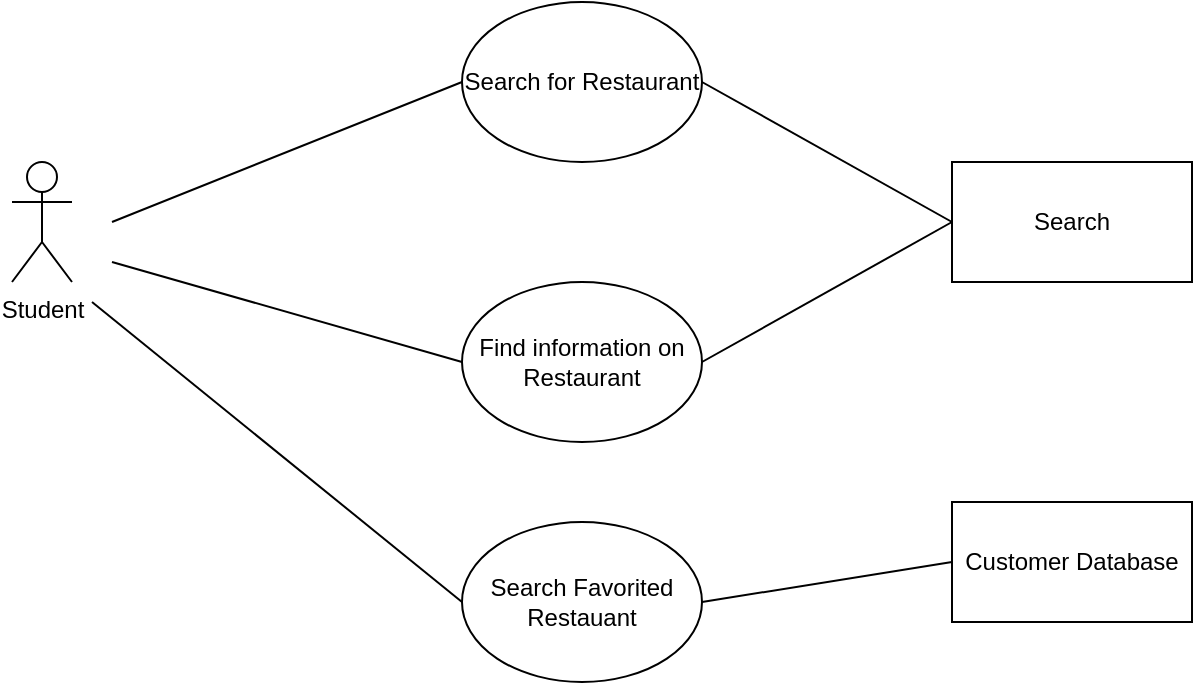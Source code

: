 <mxfile version="13.10.4" type="device"><diagram id="UmElRmRaNoaeStC5l9jI" name="Page-1"><mxGraphModel dx="1248" dy="625" grid="1" gridSize="10" guides="1" tooltips="1" connect="1" arrows="1" fold="1" page="1" pageScale="1" pageWidth="850" pageHeight="1100" math="0" shadow="0"><root><mxCell id="0"/><mxCell id="1" parent="0"/><mxCell id="3bkG34oCb0qPlOiA7RqX-1" value="Student" style="shape=umlActor;verticalLabelPosition=bottom;verticalAlign=top;html=1;outlineConnect=0;" vertex="1" parent="1"><mxGeometry x="140" y="270" width="30" height="60" as="geometry"/></mxCell><mxCell id="3bkG34oCb0qPlOiA7RqX-2" value="Search for Restaurant" style="ellipse;whiteSpace=wrap;html=1;" vertex="1" parent="1"><mxGeometry x="365" y="190" width="120" height="80" as="geometry"/></mxCell><mxCell id="3bkG34oCb0qPlOiA7RqX-3" value="Find information on Restaurant" style="ellipse;whiteSpace=wrap;html=1;" vertex="1" parent="1"><mxGeometry x="365" y="330" width="120" height="80" as="geometry"/></mxCell><mxCell id="3bkG34oCb0qPlOiA7RqX-4" value="Search" style="rounded=0;whiteSpace=wrap;html=1;" vertex="1" parent="1"><mxGeometry x="610" y="270" width="120" height="60" as="geometry"/></mxCell><mxCell id="3bkG34oCb0qPlOiA7RqX-5" value="Search Favorited Restauant" style="ellipse;whiteSpace=wrap;html=1;" vertex="1" parent="1"><mxGeometry x="365" y="450" width="120" height="80" as="geometry"/></mxCell><mxCell id="3bkG34oCb0qPlOiA7RqX-6" value="" style="endArrow=none;html=1;exitX=0;exitY=0.5;exitDx=0;exitDy=0;" edge="1" parent="1" source="3bkG34oCb0qPlOiA7RqX-5"><mxGeometry width="50" height="50" relative="1" as="geometry"><mxPoint x="400" y="460" as="sourcePoint"/><mxPoint x="180" y="340" as="targetPoint"/></mxGeometry></mxCell><mxCell id="3bkG34oCb0qPlOiA7RqX-7" value="" style="endArrow=none;html=1;exitX=0;exitY=0.5;exitDx=0;exitDy=0;" edge="1" parent="1" source="3bkG34oCb0qPlOiA7RqX-3"><mxGeometry width="50" height="50" relative="1" as="geometry"><mxPoint x="365" y="375" as="sourcePoint"/><mxPoint x="190" y="320" as="targetPoint"/></mxGeometry></mxCell><mxCell id="3bkG34oCb0qPlOiA7RqX-8" value="" style="endArrow=none;html=1;exitX=0;exitY=0.5;exitDx=0;exitDy=0;" edge="1" parent="1" source="3bkG34oCb0qPlOiA7RqX-2"><mxGeometry width="50" height="50" relative="1" as="geometry"><mxPoint x="365" y="240" as="sourcePoint"/><mxPoint x="190" y="300" as="targetPoint"/></mxGeometry></mxCell><mxCell id="3bkG34oCb0qPlOiA7RqX-9" value="" style="endArrow=none;html=1;exitX=0;exitY=0.5;exitDx=0;exitDy=0;entryX=1;entryY=0.5;entryDx=0;entryDy=0;" edge="1" parent="1" source="3bkG34oCb0qPlOiA7RqX-4" target="3bkG34oCb0qPlOiA7RqX-2"><mxGeometry width="50" height="50" relative="1" as="geometry"><mxPoint x="660" y="180" as="sourcePoint"/><mxPoint x="485" y="240" as="targetPoint"/></mxGeometry></mxCell><mxCell id="3bkG34oCb0qPlOiA7RqX-10" value="" style="endArrow=none;html=1;entryX=1;entryY=0.5;entryDx=0;entryDy=0;" edge="1" parent="1" target="3bkG34oCb0qPlOiA7RqX-3"><mxGeometry width="50" height="50" relative="1" as="geometry"><mxPoint x="610" y="300" as="sourcePoint"/><mxPoint x="510" y="370" as="targetPoint"/></mxGeometry></mxCell><mxCell id="3bkG34oCb0qPlOiA7RqX-11" value="Customer Database" style="rounded=0;whiteSpace=wrap;html=1;" vertex="1" parent="1"><mxGeometry x="610" y="440" width="120" height="60" as="geometry"/></mxCell><mxCell id="3bkG34oCb0qPlOiA7RqX-12" value="" style="endArrow=none;html=1;exitX=0;exitY=0.5;exitDx=0;exitDy=0;entryX=1;entryY=0.5;entryDx=0;entryDy=0;" edge="1" parent="1" source="3bkG34oCb0qPlOiA7RqX-11" target="3bkG34oCb0qPlOiA7RqX-5"><mxGeometry width="50" height="50" relative="1" as="geometry"><mxPoint x="610" y="420" as="sourcePoint"/><mxPoint x="500" y="510" as="targetPoint"/></mxGeometry></mxCell></root></mxGraphModel></diagram></mxfile>